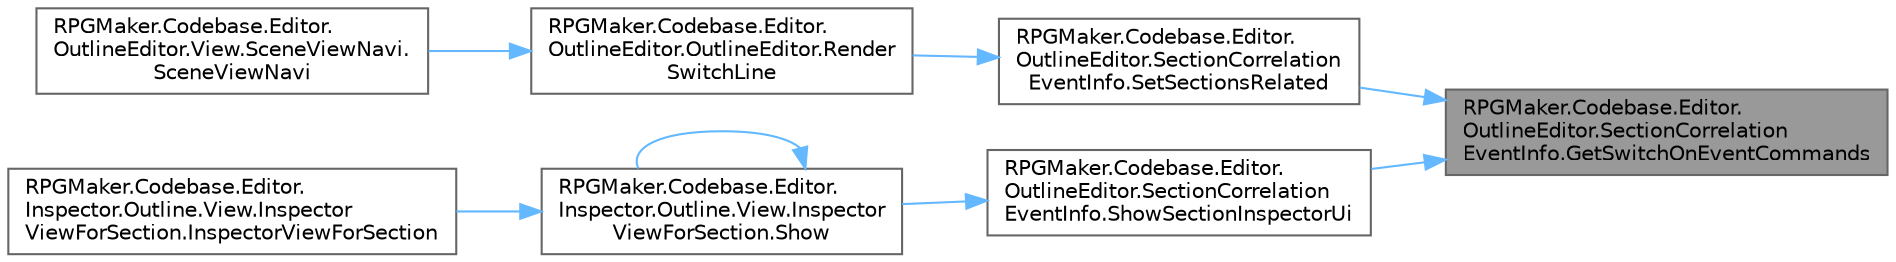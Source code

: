 digraph "RPGMaker.Codebase.Editor.OutlineEditor.SectionCorrelationEventInfo.GetSwitchOnEventCommands"
{
 // LATEX_PDF_SIZE
  bgcolor="transparent";
  edge [fontname=Helvetica,fontsize=10,labelfontname=Helvetica,labelfontsize=10];
  node [fontname=Helvetica,fontsize=10,shape=box,height=0.2,width=0.4];
  rankdir="RL";
  Node1 [id="Node000001",label="RPGMaker.Codebase.Editor.\lOutlineEditor.SectionCorrelation\lEventInfo.GetSwitchOnEventCommands",height=0.2,width=0.4,color="gray40", fillcolor="grey60", style="filled", fontcolor="black",tooltip="😁 全イベントページ列から、スイッチONイベントコマンド列を抽出。確認時の件数 267。"];
  Node1 -> Node2 [id="edge1_Node000001_Node000002",dir="back",color="steelblue1",style="solid",tooltip=" "];
  Node2 [id="Node000002",label="RPGMaker.Codebase.Editor.\lOutlineEditor.SectionCorrelation\lEventInfo.SetSectionsRelated",height=0.2,width=0.4,color="grey40", fillcolor="white", style="filled",URL="$dc/df4/class_r_p_g_maker_1_1_codebase_1_1_editor_1_1_outline_editor_1_1_section_correlation_event_info.html#aa13f723d85e515f0b34a6f72eacbb182",tooltip="😁 アウトラインエディターのスイッチライン用のセクション相関関係情報を設定。"];
  Node2 -> Node3 [id="edge2_Node000002_Node000003",dir="back",color="steelblue1",style="solid",tooltip=" "];
  Node3 [id="Node000003",label="RPGMaker.Codebase.Editor.\lOutlineEditor.OutlineEditor.Render\lSwitchLine",height=0.2,width=0.4,color="grey40", fillcolor="white", style="filled",URL="$db/d92/class_r_p_g_maker_1_1_codebase_1_1_editor_1_1_outline_editor_1_1_outline_editor.html#afd4bfa1045bf997b58d8c45375d6aa25",tooltip="😁 スイッチラインを描画."];
  Node3 -> Node4 [id="edge3_Node000003_Node000004",dir="back",color="steelblue1",style="solid",tooltip=" "];
  Node4 [id="Node000004",label="RPGMaker.Codebase.Editor.\lOutlineEditor.View.SceneViewNavi.\lSceneViewNavi",height=0.2,width=0.4,color="grey40", fillcolor="white", style="filled",URL="$d5/dd8/class_r_p_g_maker_1_1_codebase_1_1_editor_1_1_outline_editor_1_1_view_1_1_scene_view_navi.html#a57aeea42192e2f0598848d59a57e93b7",tooltip="😁 生成"];
  Node1 -> Node5 [id="edge4_Node000001_Node000005",dir="back",color="steelblue1",style="solid",tooltip=" "];
  Node5 [id="Node000005",label="RPGMaker.Codebase.Editor.\lOutlineEditor.SectionCorrelation\lEventInfo.ShowSectionInspectorUi",height=0.2,width=0.4,color="grey40", fillcolor="white", style="filled",URL="$dc/df4/class_r_p_g_maker_1_1_codebase_1_1_editor_1_1_outline_editor_1_1_section_correlation_event_info.html#a322c0d901dacc7c172ddefbec259dc1f",tooltip="😁 セクションInspectorにイベント情報UIを設定。"];
  Node5 -> Node6 [id="edge5_Node000005_Node000006",dir="back",color="steelblue1",style="solid",tooltip=" "];
  Node6 [id="Node000006",label="RPGMaker.Codebase.Editor.\lInspector.Outline.View.Inspector\lViewForSection.Show",height=0.2,width=0.4,color="grey40", fillcolor="white", style="filled",URL="$d7/de7/class_r_p_g_maker_1_1_codebase_1_1_editor_1_1_inspector_1_1_outline_1_1_view_1_1_inspector_view_for_section.html#ad9a3c02758af5673beb79d5af16331ce",tooltip="😁 見せろ"];
  Node6 -> Node7 [id="edge6_Node000006_Node000007",dir="back",color="steelblue1",style="solid",tooltip=" "];
  Node7 [id="Node000007",label="RPGMaker.Codebase.Editor.\lInspector.Outline.View.Inspector\lViewForSection.InspectorViewForSection",height=0.2,width=0.4,color="grey40", fillcolor="white", style="filled",URL="$d7/de7/class_r_p_g_maker_1_1_codebase_1_1_editor_1_1_inspector_1_1_outline_1_1_view_1_1_inspector_view_for_section.html#a185fbd2cdbd47f21826137cde0ba25d9",tooltip="😁 区画"];
  Node6 -> Node6 [id="edge7_Node000006_Node000006",dir="back",color="steelblue1",style="solid",tooltip=" "];
}
